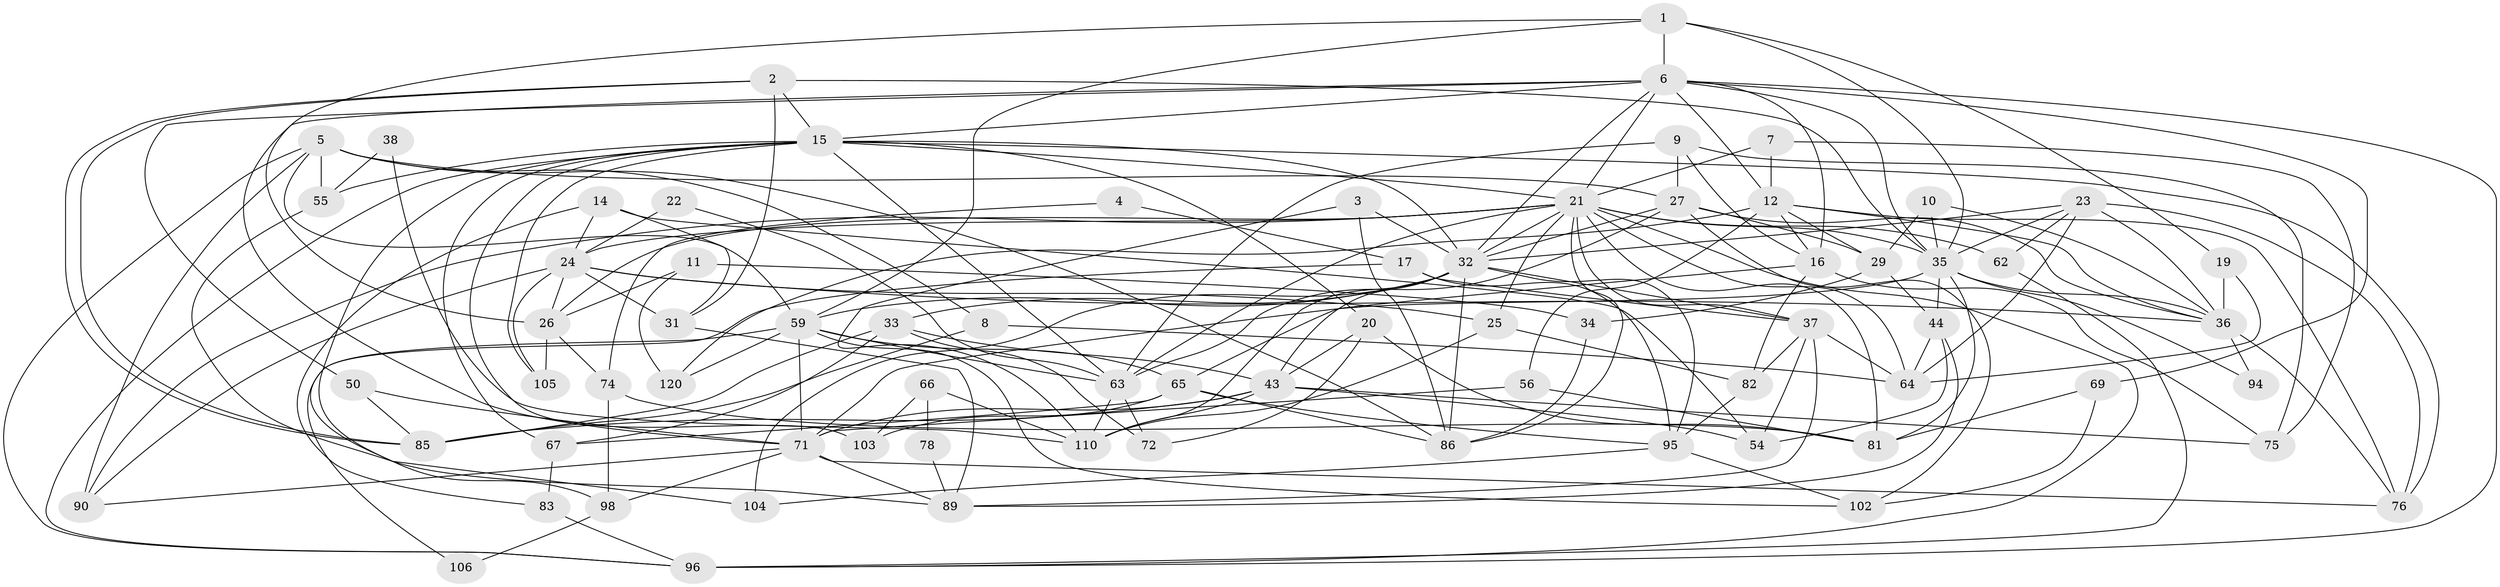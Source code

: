 // original degree distribution, {5: 0.14166666666666666, 3: 0.2916666666666667, 2: 0.125, 4: 0.26666666666666666, 7: 0.03333333333333333, 6: 0.13333333333333333, 8: 0.008333333333333333}
// Generated by graph-tools (version 1.1) at 2025/18/03/04/25 18:18:37]
// undirected, 72 vertices, 188 edges
graph export_dot {
graph [start="1"]
  node [color=gray90,style=filled];
  1;
  2;
  3;
  4;
  5 [super="+115+47"];
  6 [super="+42+53"];
  7;
  8;
  9 [super="+51"];
  10 [super="+91"];
  11;
  12 [super="+13+46"];
  14 [super="+39"];
  15 [super="+48+18"];
  16 [super="+68+41"];
  17 [super="+113"];
  19;
  20;
  21 [super="+49+92+28"];
  22;
  23 [super="+80"];
  24 [super="+58+30"];
  25;
  26;
  27 [super="+116"];
  29 [super="+77"];
  31;
  32 [super="+60"];
  33;
  34;
  35 [super="+79+52"];
  36 [super="+87"];
  37 [super="+45"];
  38;
  43 [super="+57"];
  44;
  50;
  54;
  55;
  56;
  59 [super="+84"];
  62;
  63 [super="+108"];
  64 [super="+111"];
  65;
  66;
  67 [super="+70"];
  69;
  71 [super="+101+88"];
  72;
  74;
  75;
  76;
  78;
  81;
  82 [super="+107"];
  83;
  85;
  86;
  89;
  90;
  94;
  95 [super="+99"];
  96;
  98;
  102;
  103;
  104;
  105;
  106;
  110 [super="+112"];
  120;
  1 -- 26;
  1 -- 35;
  1 -- 19;
  1 -- 59;
  1 -- 6;
  2 -- 85;
  2 -- 85;
  2 -- 31;
  2 -- 15;
  2 -- 35;
  3 -- 86;
  3 -- 110;
  3 -- 32;
  4 -- 17;
  4 -- 74;
  5 -- 90;
  5 -- 96;
  5 -- 86;
  5 -- 55;
  5 -- 8;
  5 -- 27;
  5 -- 59;
  6 -- 69;
  6 -- 16;
  6 -- 12;
  6 -- 71;
  6 -- 32;
  6 -- 96;
  6 -- 50;
  6 -- 35;
  6 -- 15;
  6 -- 21;
  7 -- 75;
  7 -- 21;
  7 -- 12;
  8 -- 64;
  8 -- 85;
  9 -- 27;
  9 -- 63;
  9 -- 16;
  9 -- 75;
  10 -- 36;
  10 -- 35;
  10 -- 29;
  11 -- 26;
  11 -- 34;
  11 -- 120;
  12 -- 120;
  12 -- 56;
  12 -- 76;
  12 -- 16;
  12 -- 36;
  12 -- 29;
  14 -- 31;
  14 -- 83;
  14 -- 24;
  14 -- 54;
  15 -- 104;
  15 -- 96;
  15 -- 32;
  15 -- 67;
  15 -- 103;
  15 -- 105;
  15 -- 76;
  15 -- 20;
  15 -- 55;
  15 -- 63;
  15 -- 21;
  16 -- 82;
  16 -- 75;
  16 -- 65;
  17 -- 37;
  17 -- 98;
  17 -- 95;
  19 -- 36;
  19 -- 64;
  20 -- 81;
  20 -- 72;
  20 -- 43;
  21 -- 25;
  21 -- 63;
  21 -- 81;
  21 -- 37 [weight=2];
  21 -- 96;
  21 -- 86;
  21 -- 90;
  21 -- 62;
  21 -- 24;
  21 -- 32;
  21 -- 64;
  21 -- 35;
  21 -- 26;
  22 -- 24;
  22 -- 63;
  23 -- 62;
  23 -- 35;
  23 -- 64;
  23 -- 36;
  23 -- 76;
  23 -- 32;
  24 -- 31;
  24 -- 26;
  24 -- 25;
  24 -- 105;
  24 -- 90;
  24 -- 36;
  25 -- 82;
  25 -- 110;
  26 -- 105;
  26 -- 74;
  27 -- 102;
  27 -- 36;
  27 -- 29;
  27 -- 32;
  27 -- 63;
  29 -- 34;
  29 -- 44;
  31 -- 89;
  32 -- 43;
  32 -- 95 [weight=2];
  32 -- 33;
  32 -- 37;
  32 -- 104;
  32 -- 59;
  32 -- 110;
  32 -- 86;
  33 -- 85;
  33 -- 43;
  33 -- 67;
  33 -- 72;
  34 -- 86;
  35 -- 71 [weight=2];
  35 -- 81;
  35 -- 36;
  35 -- 94;
  35 -- 44;
  36 -- 76;
  36 -- 94;
  37 -- 54;
  37 -- 64;
  37 -- 82;
  37 -- 89;
  38 -- 55;
  38 -- 110;
  43 -- 85;
  43 -- 54;
  43 -- 71;
  43 -- 75;
  43 -- 110;
  44 -- 64;
  44 -- 54;
  44 -- 89;
  50 -- 71;
  50 -- 85;
  55 -- 89;
  56 -- 81;
  56 -- 71;
  59 -- 120;
  59 -- 71;
  59 -- 65;
  59 -- 102;
  59 -- 106;
  59 -- 63;
  62 -- 96;
  63 -- 72;
  63 -- 110;
  65 -- 86;
  65 -- 103;
  65 -- 67;
  65 -- 95;
  66 -- 103;
  66 -- 78;
  66 -- 110;
  67 -- 83;
  69 -- 81;
  69 -- 102;
  71 -- 90;
  71 -- 98;
  71 -- 76;
  71 -- 89;
  74 -- 81;
  74 -- 98;
  78 -- 89;
  82 -- 95;
  83 -- 96;
  95 -- 104;
  95 -- 102;
  98 -- 106;
}

